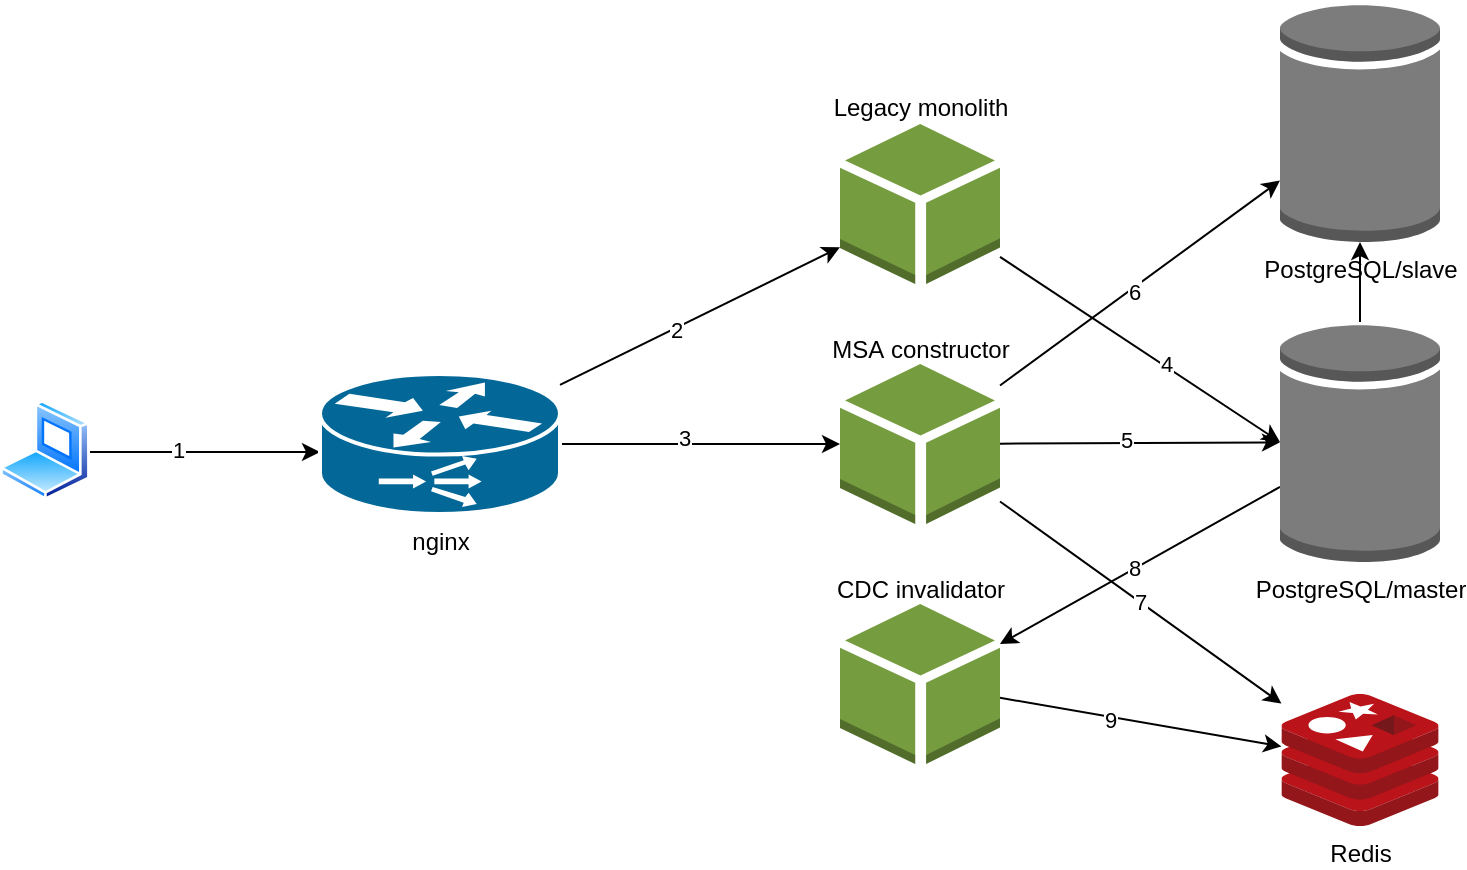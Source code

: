 <mxfile version="14.6.13" type="device"><diagram id="w_bW5Szbru83x68LJegB" name="Page-1"><mxGraphModel dx="763" dy="577" grid="1" gridSize="10" guides="1" tooltips="1" connect="1" arrows="1" fold="1" page="1" pageScale="1" pageWidth="827" pageHeight="1169" math="0" shadow="0"><root><mxCell id="0"/><mxCell id="1" parent="0"/><mxCell id="nU24nyEHhYOusmA6deI3-20" value="" style="edgeStyle=none;rounded=0;orthogonalLoop=1;jettySize=auto;html=1;entryX=0;entryY=0.5;entryDx=0;entryDy=0;entryPerimeter=0;" parent="1" source="rs8iiuUYm7bGU9mZ4p42-3" target="rs8iiuUYm7bGU9mZ4p42-4" edge="1"><mxGeometry relative="1" as="geometry"><mxPoint x="600" y="278" as="targetPoint"/></mxGeometry></mxCell><mxCell id="nU24nyEHhYOusmA6deI3-28" value="4" style="edgeLabel;html=1;align=center;verticalAlign=middle;resizable=0;points=[];" parent="nU24nyEHhYOusmA6deI3-20" vertex="1" connectable="0"><mxGeometry x="0.171" y="1" relative="1" as="geometry"><mxPoint as="offset"/></mxGeometry></mxCell><mxCell id="rs8iiuUYm7bGU9mZ4p42-3" value="Legacy monolith" style="outlineConnect=0;dashed=0;verticalLabelPosition=bottom;verticalAlign=top;align=center;html=1;shape=mxgraph.aws3.resources;fillColor=#759C3E;gradientColor=none;spacingLeft=0;spacingTop=-102;labelPosition=center;" parent="1" vertex="1"><mxGeometry x="460" y="295" width="80" height="80" as="geometry"/></mxCell><mxCell id="nU24nyEHhYOusmA6deI3-13" value="" style="edgeStyle=none;rounded=0;orthogonalLoop=1;jettySize=auto;html=1;entryX=1;entryY=0.25;entryDx=0;entryDy=0;entryPerimeter=0;" parent="1" source="rs8iiuUYm7bGU9mZ4p42-4" target="nU24nyEHhYOusmA6deI3-8" edge="1"><mxGeometry relative="1" as="geometry"><mxPoint x="520" y="338" as="targetPoint"/></mxGeometry></mxCell><mxCell id="nU24nyEHhYOusmA6deI3-30" value="8" style="edgeLabel;html=1;align=center;verticalAlign=middle;resizable=0;points=[];" parent="nU24nyEHhYOusmA6deI3-13" vertex="1" connectable="0"><mxGeometry x="0.041" y="-1" relative="1" as="geometry"><mxPoint as="offset"/></mxGeometry></mxCell><mxCell id="MXGadKtIO3zp0rr4SSgq-1" value="" style="edgeStyle=orthogonalEdgeStyle;rounded=0;orthogonalLoop=1;jettySize=auto;html=1;" edge="1" parent="1" source="rs8iiuUYm7bGU9mZ4p42-4" target="nU24nyEHhYOusmA6deI3-18"><mxGeometry relative="1" as="geometry"/></mxCell><mxCell id="rs8iiuUYm7bGU9mZ4p42-4" value="PostgreSQL/master" style="outlineConnect=0;dashed=0;verticalLabelPosition=bottom;verticalAlign=top;align=center;html=1;shape=mxgraph.aws3.generic_database;fillColor=#7D7C7C;gradientColor=none;" parent="1" vertex="1"><mxGeometry x="680" y="394" width="80" height="120" as="geometry"/></mxCell><mxCell id="nU24nyEHhYOusmA6deI3-6" value="" style="rounded=0;orthogonalLoop=1;jettySize=auto;html=1;entryX=0;entryY=0.77;entryDx=0;entryDy=0;entryPerimeter=0;spacingTop=0;spacingLeft=0;" parent="1" source="nU24nyEHhYOusmA6deI3-33" target="rs8iiuUYm7bGU9mZ4p42-3" edge="1"><mxGeometry relative="1" as="geometry"><mxPoint x="320" y="410.48" as="sourcePoint"/></mxGeometry></mxCell><mxCell id="nU24nyEHhYOusmA6deI3-25" value="2" style="edgeLabel;html=1;align=center;verticalAlign=middle;resizable=0;points=[];" parent="nU24nyEHhYOusmA6deI3-6" vertex="1" connectable="0"><mxGeometry x="-0.182" y="-1" relative="1" as="geometry"><mxPoint as="offset"/></mxGeometry></mxCell><mxCell id="nU24nyEHhYOusmA6deI3-7" value="" style="edgeStyle=none;rounded=0;orthogonalLoop=1;jettySize=auto;html=1;" parent="1" source="nU24nyEHhYOusmA6deI3-33" target="nU24nyEHhYOusmA6deI3-5" edge="1"><mxGeometry relative="1" as="geometry"><mxPoint x="320" y="443" as="sourcePoint"/></mxGeometry></mxCell><mxCell id="nU24nyEHhYOusmA6deI3-26" value="3" style="edgeLabel;html=1;align=center;verticalAlign=middle;resizable=0;points=[];" parent="nU24nyEHhYOusmA6deI3-7" vertex="1" connectable="0"><mxGeometry x="-0.119" y="3" relative="1" as="geometry"><mxPoint as="offset"/></mxGeometry></mxCell><mxCell id="rs8iiuUYm7bGU9mZ4p42-61" value="" style="rounded=0;orthogonalLoop=1;jettySize=auto;html=1;startArrow=none;startFill=0;elbow=vertical;" parent="1" edge="1"><mxGeometry relative="1" as="geometry"><mxPoint x="85" y="459" as="sourcePoint"/><mxPoint x="200" y="459" as="targetPoint"/></mxGeometry></mxCell><mxCell id="rs8iiuUYm7bGU9mZ4p42-62" value="1" style="edgeLabel;html=1;align=center;verticalAlign=middle;resizable=0;points=[];" parent="rs8iiuUYm7bGU9mZ4p42-61" vertex="1" connectable="0"><mxGeometry x="-0.232" y="1" relative="1" as="geometry"><mxPoint as="offset"/></mxGeometry></mxCell><mxCell id="rs8iiuUYm7bGU9mZ4p42-54" value="" style="aspect=fixed;perimeter=ellipsePerimeter;html=1;align=center;shadow=0;dashed=0;spacingTop=3;image;image=img/lib/active_directory/laptop_client.svg;" parent="1" vertex="1"><mxGeometry x="40" y="433" width="45" height="50" as="geometry"/></mxCell><mxCell id="nU24nyEHhYOusmA6deI3-22" value="" style="edgeStyle=none;rounded=0;orthogonalLoop=1;jettySize=auto;html=1;" parent="1" source="nU24nyEHhYOusmA6deI3-5" target="rs8iiuUYm7bGU9mZ4p42-4" edge="1"><mxGeometry relative="1" as="geometry"><mxPoint x="600" y="408" as="targetPoint"/></mxGeometry></mxCell><mxCell id="nU24nyEHhYOusmA6deI3-29" value="5" style="edgeLabel;html=1;align=center;verticalAlign=middle;resizable=0;points=[];" parent="nU24nyEHhYOusmA6deI3-22" vertex="1" connectable="0"><mxGeometry x="-0.117" y="2" relative="1" as="geometry"><mxPoint x="1" as="offset"/></mxGeometry></mxCell><mxCell id="MXGadKtIO3zp0rr4SSgq-5" value="" style="rounded=0;orthogonalLoop=1;jettySize=auto;html=1;" edge="1" parent="1" source="nU24nyEHhYOusmA6deI3-5" target="nU24nyEHhYOusmA6deI3-18"><mxGeometry relative="1" as="geometry"><mxPoint x="600" y="398" as="targetPoint"/></mxGeometry></mxCell><mxCell id="MXGadKtIO3zp0rr4SSgq-6" value="6" style="edgeLabel;html=1;align=center;verticalAlign=middle;resizable=0;points=[];" vertex="1" connectable="0" parent="MXGadKtIO3zp0rr4SSgq-5"><mxGeometry x="-0.06" y="-1" relative="1" as="geometry"><mxPoint as="offset"/></mxGeometry></mxCell><mxCell id="MXGadKtIO3zp0rr4SSgq-12" value="" style="edgeStyle=none;rounded=0;orthogonalLoop=1;jettySize=auto;html=1;" edge="1" parent="1" source="nU24nyEHhYOusmA6deI3-5" target="MXGadKtIO3zp0rr4SSgq-11"><mxGeometry relative="1" as="geometry"/></mxCell><mxCell id="MXGadKtIO3zp0rr4SSgq-15" value="7" style="edgeLabel;html=1;align=center;verticalAlign=middle;resizable=0;points=[];" vertex="1" connectable="0" parent="MXGadKtIO3zp0rr4SSgq-12"><mxGeometry x="-0.015" relative="1" as="geometry"><mxPoint as="offset"/></mxGeometry></mxCell><mxCell id="nU24nyEHhYOusmA6deI3-5" value="MSA&amp;nbsp;&lt;span style=&quot;background-color: rgb(255 , 255 , 255)&quot;&gt;constructor&lt;/span&gt;" style="outlineConnect=0;dashed=0;verticalLabelPosition=bottom;verticalAlign=top;align=center;html=1;shape=mxgraph.aws3.resources;fillColor=#759C3E;gradientColor=none;spacingLeft=0;spacingTop=-101;" parent="1" vertex="1"><mxGeometry x="460" y="415" width="80" height="80" as="geometry"/></mxCell><mxCell id="MXGadKtIO3zp0rr4SSgq-14" value="" style="edgeStyle=none;rounded=0;orthogonalLoop=1;jettySize=auto;html=1;" edge="1" parent="1" source="nU24nyEHhYOusmA6deI3-8" target="MXGadKtIO3zp0rr4SSgq-11"><mxGeometry relative="1" as="geometry"><mxPoint x="620" y="575" as="targetPoint"/></mxGeometry></mxCell><mxCell id="MXGadKtIO3zp0rr4SSgq-16" value="9" style="edgeLabel;html=1;align=center;verticalAlign=middle;resizable=0;points=[];" vertex="1" connectable="0" parent="MXGadKtIO3zp0rr4SSgq-14"><mxGeometry x="-0.218" y="-1" relative="1" as="geometry"><mxPoint as="offset"/></mxGeometry></mxCell><mxCell id="nU24nyEHhYOusmA6deI3-8" value="CDC invalidator" style="outlineConnect=0;dashed=0;verticalLabelPosition=bottom;verticalAlign=top;align=center;html=1;shape=mxgraph.aws3.resources;fillColor=#759C3E;gradientColor=none;spacingLeft=0;spacingTop=-101;" parent="1" vertex="1"><mxGeometry x="460" y="535" width="80" height="80" as="geometry"/></mxCell><mxCell id="nU24nyEHhYOusmA6deI3-18" value="PostgreSQL/slave" style="outlineConnect=0;dashed=0;verticalLabelPosition=bottom;verticalAlign=top;align=center;html=1;shape=mxgraph.aws3.generic_database;fillColor=#7D7C7C;gradientColor=none;" parent="1" vertex="1"><mxGeometry x="680" y="234" width="80" height="120" as="geometry"/></mxCell><mxCell id="nU24nyEHhYOusmA6deI3-33" value="nginx" style="shape=mxgraph.cisco.routers.content_service_router;html=1;pointerEvents=1;dashed=0;fillColor=#036897;strokeColor=#ffffff;strokeWidth=2;verticalLabelPosition=bottom;verticalAlign=top;align=center;outlineConnect=0;" parent="1" vertex="1"><mxGeometry x="200" y="420" width="120" height="70" as="geometry"/></mxCell><mxCell id="MXGadKtIO3zp0rr4SSgq-11" value="Redis" style="aspect=fixed;html=1;points=[];align=center;image;fontSize=12;image=img/lib/mscae/Cache_Redis_Product.svg;" vertex="1" parent="1"><mxGeometry x="680.72" y="580" width="78.57" height="66" as="geometry"/></mxCell></root></mxGraphModel></diagram></mxfile>